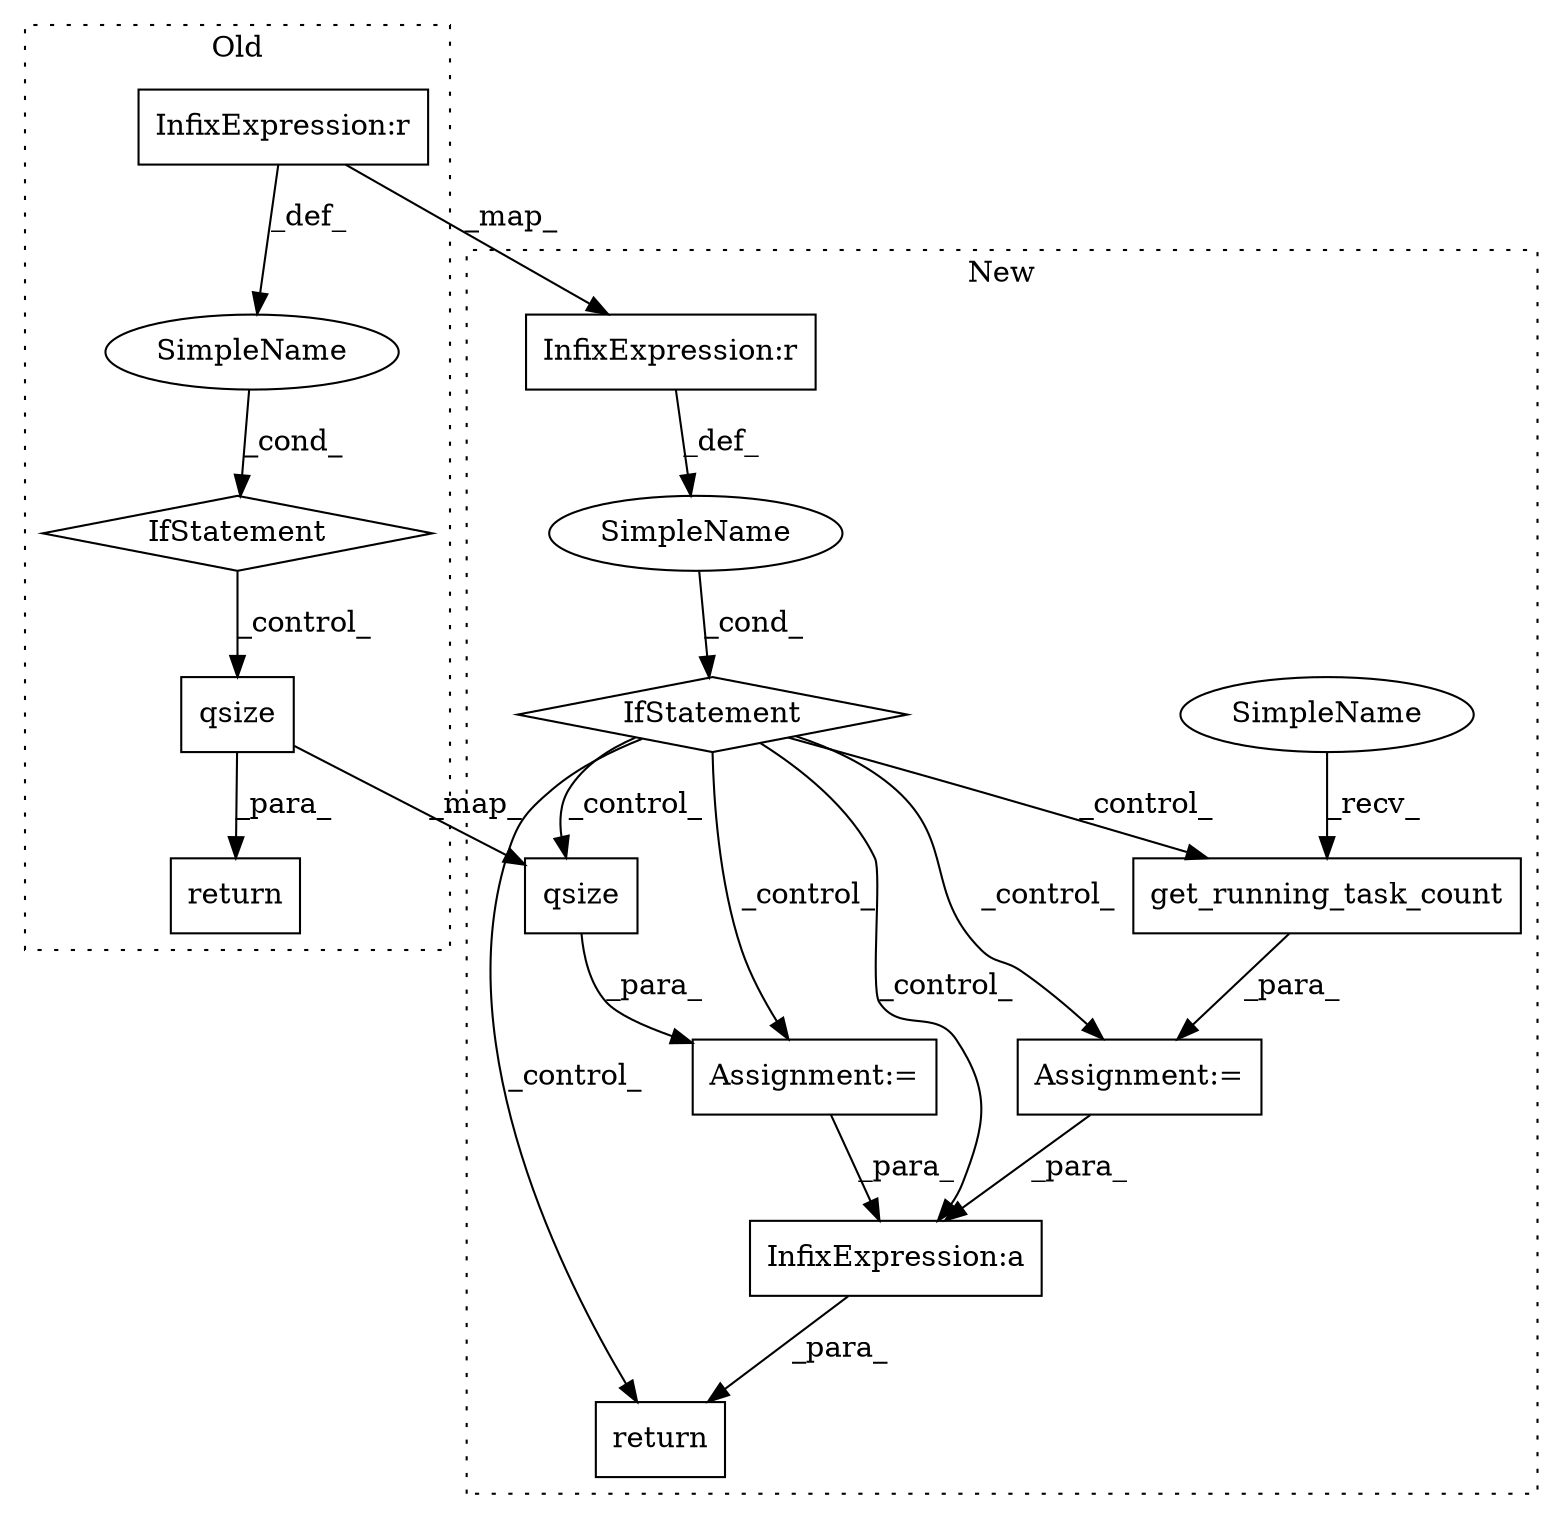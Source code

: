 digraph G {
subgraph cluster0 {
1 [label="qsize" a="32" s="7460" l="7" shape="box"];
7 [label="InfixExpression:r" a="27" s="7432" l="4" shape="box"];
9 [label="SimpleName" a="42" s="" l="" shape="ellipse"];
10 [label="IfStatement" a="25" s="7441" l="3" shape="diamond"];
13 [label="return" a="41" s="7421" l="7" shape="box"];
label = "Old";
style="dotted";
}
subgraph cluster1 {
2 [label="qsize" a="32" s="6827" l="7" shape="box"];
3 [label="SimpleName" a="42" s="" l="" shape="ellipse"];
4 [label="IfStatement" a="25" s="6711,6725" l="4,2" shape="diamond"];
5 [label="InfixExpression:a" a="27" s="6861" l="3" shape="box"];
6 [label="InfixExpression:r" a="27" s="6717" l="4" shape="box"];
8 [label="get_running_task_count" a="32" s="6772" l="24" shape="box"];
11 [label="Assignment:=" a="7" s="6814" l="1" shape="box"];
12 [label="Assignment:=" a="7" s="6768" l="1" shape="box"];
14 [label="return" a="41" s="6840" l="7" shape="box"];
15 [label="SimpleName" a="42" s="6769" l="2" shape="ellipse"];
label = "New";
style="dotted";
}
1 -> 13 [label="_para_"];
1 -> 2 [label="_map_"];
2 -> 11 [label="_para_"];
3 -> 4 [label="_cond_"];
4 -> 14 [label="_control_"];
4 -> 2 [label="_control_"];
4 -> 11 [label="_control_"];
4 -> 5 [label="_control_"];
4 -> 12 [label="_control_"];
4 -> 8 [label="_control_"];
5 -> 14 [label="_para_"];
6 -> 3 [label="_def_"];
7 -> 9 [label="_def_"];
7 -> 6 [label="_map_"];
8 -> 12 [label="_para_"];
9 -> 10 [label="_cond_"];
10 -> 1 [label="_control_"];
11 -> 5 [label="_para_"];
12 -> 5 [label="_para_"];
15 -> 8 [label="_recv_"];
}